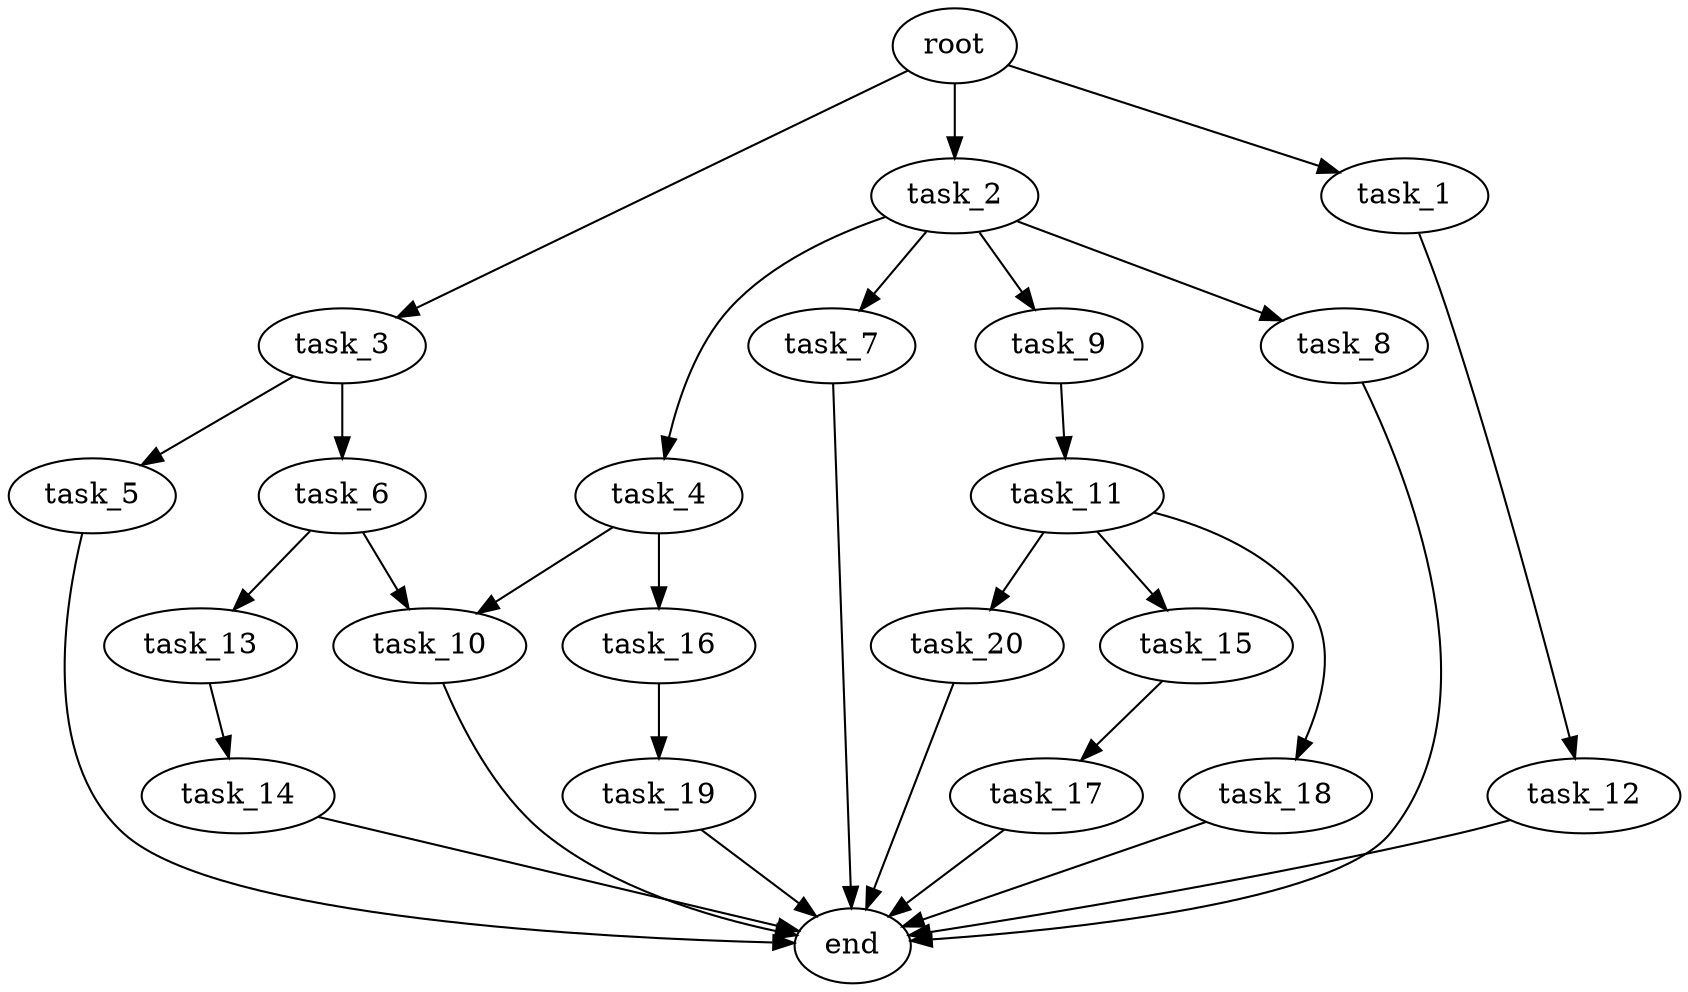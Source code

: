 digraph G {
  root [size="0.000000e+00"];
  task_1 [size="5.713874e+09"];
  task_2 [size="2.506713e+09"];
  task_3 [size="4.459375e+09"];
  task_4 [size="8.965227e+09"];
  task_5 [size="1.489394e+09"];
  task_6 [size="6.403712e+09"];
  task_7 [size="9.329004e+09"];
  task_8 [size="6.646394e+09"];
  task_9 [size="2.665098e+09"];
  task_10 [size="7.000852e+09"];
  task_11 [size="9.046271e+09"];
  task_12 [size="5.746828e+09"];
  task_13 [size="5.154315e+09"];
  task_14 [size="9.399171e+09"];
  task_15 [size="4.907304e+09"];
  task_16 [size="4.361141e+09"];
  task_17 [size="8.440647e+09"];
  task_18 [size="7.809589e+09"];
  task_19 [size="7.854032e+09"];
  task_20 [size="5.401747e+09"];
  end [size="0.000000e+00"];

  root -> task_1 [size="1.000000e-12"];
  root -> task_2 [size="1.000000e-12"];
  root -> task_3 [size="1.000000e-12"];
  task_1 -> task_12 [size="5.746828e+08"];
  task_2 -> task_4 [size="8.965227e+08"];
  task_2 -> task_7 [size="9.329004e+08"];
  task_2 -> task_8 [size="6.646394e+08"];
  task_2 -> task_9 [size="2.665098e+08"];
  task_3 -> task_5 [size="1.489394e+08"];
  task_3 -> task_6 [size="6.403712e+08"];
  task_4 -> task_10 [size="3.500426e+08"];
  task_4 -> task_16 [size="4.361141e+08"];
  task_5 -> end [size="1.000000e-12"];
  task_6 -> task_10 [size="3.500426e+08"];
  task_6 -> task_13 [size="5.154315e+08"];
  task_7 -> end [size="1.000000e-12"];
  task_8 -> end [size="1.000000e-12"];
  task_9 -> task_11 [size="9.046271e+08"];
  task_10 -> end [size="1.000000e-12"];
  task_11 -> task_15 [size="4.907304e+08"];
  task_11 -> task_18 [size="7.809589e+08"];
  task_11 -> task_20 [size="5.401747e+08"];
  task_12 -> end [size="1.000000e-12"];
  task_13 -> task_14 [size="9.399171e+08"];
  task_14 -> end [size="1.000000e-12"];
  task_15 -> task_17 [size="8.440647e+08"];
  task_16 -> task_19 [size="7.854032e+08"];
  task_17 -> end [size="1.000000e-12"];
  task_18 -> end [size="1.000000e-12"];
  task_19 -> end [size="1.000000e-12"];
  task_20 -> end [size="1.000000e-12"];
}
